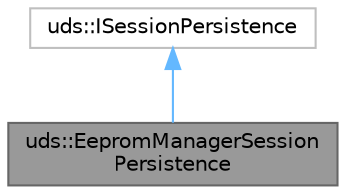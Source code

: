 digraph "uds::EepromManagerSessionPersistence"
{
 // LATEX_PDF_SIZE
  bgcolor="transparent";
  edge [fontname=Helvetica,fontsize=10,labelfontname=Helvetica,labelfontsize=10];
  node [fontname=Helvetica,fontsize=10,shape=box,height=0.2,width=0.4];
  Node1 [id="Node000001",label="uds::EepromManagerSession\lPersistence",height=0.2,width=0.4,color="gray40", fillcolor="grey60", style="filled", fontcolor="black",tooltip=" "];
  Node2 -> Node1 [id="edge1_Node000001_Node000002",dir="back",color="steelblue1",style="solid",tooltip=" "];
  Node2 [id="Node000002",label="uds::ISessionPersistence",height=0.2,width=0.4,color="grey75", fillcolor="white", style="filled",URL="$d6/d23/classuds_1_1ISessionPersistence.html",tooltip=" "];
}

